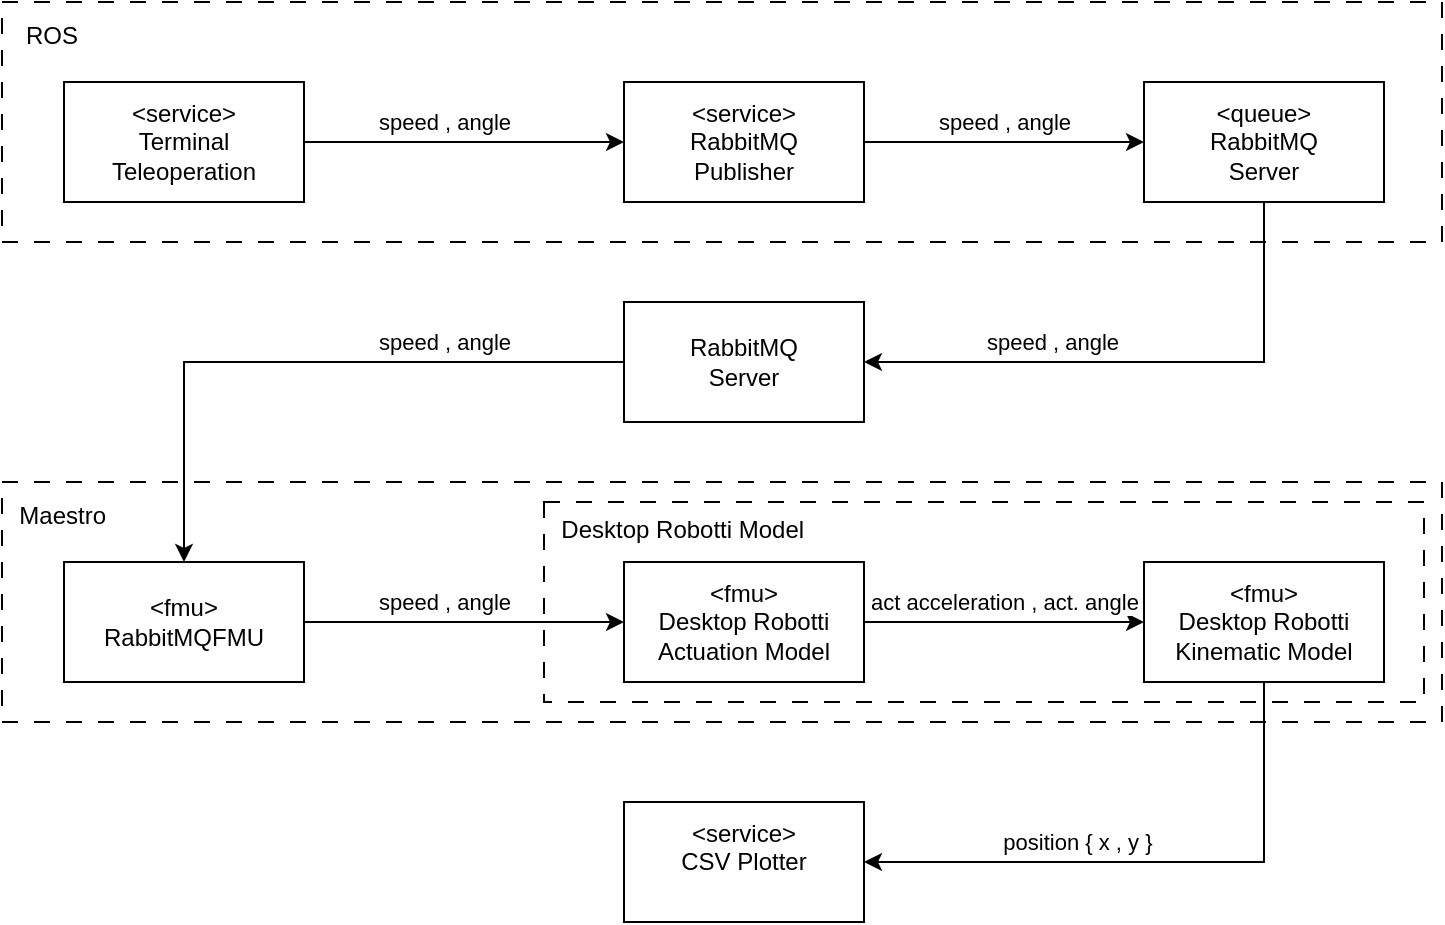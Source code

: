 <mxfile version="23.1.7" type="device">
  <diagram name="Side-1" id="A73qWXxWepTzZVwLZAnt">
    <mxGraphModel dx="893" dy="536" grid="1" gridSize="10" guides="1" tooltips="1" connect="1" arrows="1" fold="1" page="1" pageScale="1" pageWidth="827" pageHeight="1169" math="0" shadow="0">
      <root>
        <mxCell id="0" />
        <mxCell id="1" parent="0" />
        <mxCell id="_gMbqhoSScwUL5VDzH3t-2" value="&amp;nbsp; &amp;nbsp;ROS&lt;br&gt;&lt;br&gt;&lt;br&gt;&lt;br&gt;&lt;br&gt;&lt;br&gt;&lt;div&gt;&lt;br&gt;&lt;/div&gt;" style="rounded=0;whiteSpace=wrap;html=1;dashed=1;dashPattern=8 8;align=left;fillColor=none;" vertex="1" parent="1">
          <mxGeometry x="79" y="180" width="720" height="120" as="geometry" />
        </mxCell>
        <mxCell id="_gMbqhoSScwUL5VDzH3t-1" value="&amp;lt;service&amp;gt;&lt;br&gt;Terminal Teleoperation" style="rounded=0;whiteSpace=wrap;html=1;" vertex="1" parent="1">
          <mxGeometry x="110" y="220" width="120" height="60" as="geometry" />
        </mxCell>
        <mxCell id="_gMbqhoSScwUL5VDzH3t-16" style="edgeStyle=orthogonalEdgeStyle;rounded=0;orthogonalLoop=1;jettySize=auto;html=1;exitX=1;exitY=0.5;exitDx=0;exitDy=0;" edge="1" parent="1" source="_gMbqhoSScwUL5VDzH3t-3" target="_gMbqhoSScwUL5VDzH3t-9">
          <mxGeometry relative="1" as="geometry" />
        </mxCell>
        <mxCell id="_gMbqhoSScwUL5VDzH3t-17" value="speed , angle" style="edgeLabel;html=1;align=center;verticalAlign=middle;resizable=0;points=[];" vertex="1" connectable="0" parent="_gMbqhoSScwUL5VDzH3t-16">
          <mxGeometry x="0.157" y="1" relative="1" as="geometry">
            <mxPoint x="-11" y="-9" as="offset" />
          </mxGeometry>
        </mxCell>
        <mxCell id="_gMbqhoSScwUL5VDzH3t-3" value="&amp;lt;service&amp;gt;&lt;br&gt;RabbitMQ&lt;br&gt;Publisher" style="rounded=0;whiteSpace=wrap;html=1;" vertex="1" parent="1">
          <mxGeometry x="390" y="220" width="120" height="60" as="geometry" />
        </mxCell>
        <mxCell id="_gMbqhoSScwUL5VDzH3t-19" style="edgeStyle=orthogonalEdgeStyle;rounded=0;orthogonalLoop=1;jettySize=auto;html=1;exitX=0.5;exitY=1;exitDx=0;exitDy=0;entryX=1;entryY=0.5;entryDx=0;entryDy=0;" edge="1" parent="1" source="_gMbqhoSScwUL5VDzH3t-9" target="_gMbqhoSScwUL5VDzH3t-18">
          <mxGeometry relative="1" as="geometry" />
        </mxCell>
        <mxCell id="_gMbqhoSScwUL5VDzH3t-27" value="speed , angle" style="edgeLabel;html=1;align=center;verticalAlign=middle;resizable=0;points=[];" vertex="1" connectable="0" parent="_gMbqhoSScwUL5VDzH3t-19">
          <mxGeometry x="0.327" y="-1" relative="1" as="geometry">
            <mxPoint y="-9" as="offset" />
          </mxGeometry>
        </mxCell>
        <mxCell id="_gMbqhoSScwUL5VDzH3t-9" value="&amp;lt;queue&amp;gt;&lt;br&gt;RabbitMQ&lt;br&gt;Server" style="rounded=0;whiteSpace=wrap;html=1;" vertex="1" parent="1">
          <mxGeometry x="650" y="220" width="120" height="60" as="geometry" />
        </mxCell>
        <mxCell id="_gMbqhoSScwUL5VDzH3t-10" value="" style="endArrow=classic;html=1;rounded=0;exitX=1;exitY=0.5;exitDx=0;exitDy=0;entryX=0;entryY=0.5;entryDx=0;entryDy=0;" edge="1" parent="1" source="_gMbqhoSScwUL5VDzH3t-1" target="_gMbqhoSScwUL5VDzH3t-3">
          <mxGeometry width="50" height="50" relative="1" as="geometry">
            <mxPoint x="250" y="230" as="sourcePoint" />
            <mxPoint x="300" y="180" as="targetPoint" />
          </mxGeometry>
        </mxCell>
        <mxCell id="_gMbqhoSScwUL5VDzH3t-14" value="speed , angle" style="edgeLabel;html=1;align=center;verticalAlign=middle;resizable=0;points=[];" vertex="1" connectable="0" parent="_gMbqhoSScwUL5VDzH3t-10">
          <mxGeometry x="-0.263" y="1" relative="1" as="geometry">
            <mxPoint x="11" y="-9" as="offset" />
          </mxGeometry>
        </mxCell>
        <mxCell id="_gMbqhoSScwUL5VDzH3t-21" value="&amp;nbsp; Maestro&lt;br&gt;&lt;br&gt;&lt;br&gt;&lt;br&gt;&lt;br&gt;&lt;br&gt;&lt;div&gt;&lt;br&gt;&lt;/div&gt;" style="rounded=0;whiteSpace=wrap;html=1;dashed=1;dashPattern=8 8;align=left;fillColor=none;" vertex="1" parent="1">
          <mxGeometry x="79" y="420" width="720" height="120" as="geometry" />
        </mxCell>
        <mxCell id="_gMbqhoSScwUL5VDzH3t-28" style="edgeStyle=orthogonalEdgeStyle;rounded=0;orthogonalLoop=1;jettySize=auto;html=1;exitX=0;exitY=0.5;exitDx=0;exitDy=0;" edge="1" parent="1" source="_gMbqhoSScwUL5VDzH3t-18" target="_gMbqhoSScwUL5VDzH3t-4">
          <mxGeometry relative="1" as="geometry" />
        </mxCell>
        <mxCell id="_gMbqhoSScwUL5VDzH3t-29" value="speed , angle" style="edgeLabel;html=1;align=center;verticalAlign=middle;resizable=0;points=[];" vertex="1" connectable="0" parent="_gMbqhoSScwUL5VDzH3t-28">
          <mxGeometry x="-0.214" y="-1" relative="1" as="geometry">
            <mxPoint x="36" y="-9" as="offset" />
          </mxGeometry>
        </mxCell>
        <mxCell id="_gMbqhoSScwUL5VDzH3t-18" value="RabbitMQ&lt;br&gt;Server" style="rounded=0;whiteSpace=wrap;html=1;" vertex="1" parent="1">
          <mxGeometry x="390" y="330" width="120" height="60" as="geometry" />
        </mxCell>
        <mxCell id="_gMbqhoSScwUL5VDzH3t-25" style="edgeStyle=orthogonalEdgeStyle;rounded=0;orthogonalLoop=1;jettySize=auto;html=1;exitX=1;exitY=0.5;exitDx=0;exitDy=0;" edge="1" parent="1" source="_gMbqhoSScwUL5VDzH3t-4" target="_gMbqhoSScwUL5VDzH3t-7">
          <mxGeometry relative="1" as="geometry" />
        </mxCell>
        <mxCell id="_gMbqhoSScwUL5VDzH3t-30" value="speed , angle" style="edgeLabel;html=1;align=center;verticalAlign=middle;resizable=0;points=[];" vertex="1" connectable="0" parent="_gMbqhoSScwUL5VDzH3t-25">
          <mxGeometry x="0.04" y="-1" relative="1" as="geometry">
            <mxPoint x="-13" y="-11" as="offset" />
          </mxGeometry>
        </mxCell>
        <mxCell id="_gMbqhoSScwUL5VDzH3t-4" value="&amp;lt;fmu&amp;gt;&lt;br&gt;RabbitMQFMU" style="rounded=0;whiteSpace=wrap;html=1;" vertex="1" parent="1">
          <mxGeometry x="110" y="460" width="120" height="60" as="geometry" />
        </mxCell>
        <mxCell id="_gMbqhoSScwUL5VDzH3t-23" value="&amp;nbsp; Desktop Robotti Model&lt;br&gt;&lt;br&gt;&lt;br&gt;&lt;br&gt;&lt;br&gt;&lt;div&gt;&lt;br&gt;&lt;/div&gt;" style="rounded=0;whiteSpace=wrap;html=1;dashed=1;dashPattern=8 8;align=left;fillColor=none;" vertex="1" parent="1">
          <mxGeometry x="350" y="430" width="440" height="100" as="geometry" />
        </mxCell>
        <mxCell id="_gMbqhoSScwUL5VDzH3t-26" style="edgeStyle=orthogonalEdgeStyle;rounded=0;orthogonalLoop=1;jettySize=auto;html=1;exitX=1;exitY=0.5;exitDx=0;exitDy=0;" edge="1" parent="1" source="_gMbqhoSScwUL5VDzH3t-7" target="_gMbqhoSScwUL5VDzH3t-11">
          <mxGeometry relative="1" as="geometry" />
        </mxCell>
        <mxCell id="_gMbqhoSScwUL5VDzH3t-31" value="act acceleration , act. angle" style="edgeLabel;html=1;align=center;verticalAlign=middle;resizable=0;points=[];" vertex="1" connectable="0" parent="_gMbqhoSScwUL5VDzH3t-26">
          <mxGeometry x="0.189" y="-1" relative="1" as="geometry">
            <mxPoint x="-13" y="-11" as="offset" />
          </mxGeometry>
        </mxCell>
        <mxCell id="_gMbqhoSScwUL5VDzH3t-7" value="&amp;lt;fmu&amp;gt;&lt;br&gt;Desktop Robotti&lt;br&gt;Actuation Model" style="rounded=0;whiteSpace=wrap;html=1;" vertex="1" parent="1">
          <mxGeometry x="390" y="460" width="120" height="60" as="geometry" />
        </mxCell>
        <mxCell id="_gMbqhoSScwUL5VDzH3t-33" style="edgeStyle=orthogonalEdgeStyle;rounded=0;orthogonalLoop=1;jettySize=auto;html=1;exitX=0.5;exitY=1;exitDx=0;exitDy=0;entryX=1;entryY=0.5;entryDx=0;entryDy=0;" edge="1" parent="1" source="_gMbqhoSScwUL5VDzH3t-11" target="_gMbqhoSScwUL5VDzH3t-32">
          <mxGeometry relative="1" as="geometry" />
        </mxCell>
        <mxCell id="_gMbqhoSScwUL5VDzH3t-34" value="position { x , y }&amp;nbsp;" style="edgeLabel;html=1;align=center;verticalAlign=middle;resizable=0;points=[];" vertex="1" connectable="0" parent="_gMbqhoSScwUL5VDzH3t-33">
          <mxGeometry x="0.254" y="1" relative="1" as="geometry">
            <mxPoint y="-11" as="offset" />
          </mxGeometry>
        </mxCell>
        <mxCell id="_gMbqhoSScwUL5VDzH3t-11" value="&amp;lt;fmu&amp;gt;&lt;br&gt;Desktop Robotti&lt;br&gt;Kinematic Model" style="rounded=0;whiteSpace=wrap;html=1;" vertex="1" parent="1">
          <mxGeometry x="650" y="460" width="120" height="60" as="geometry" />
        </mxCell>
        <mxCell id="_gMbqhoSScwUL5VDzH3t-32" value="&amp;lt;service&amp;gt;&lt;br&gt;CSV Plotter&lt;div&gt;&lt;br&gt;&lt;/div&gt;" style="rounded=0;whiteSpace=wrap;html=1;" vertex="1" parent="1">
          <mxGeometry x="390" y="580" width="120" height="60" as="geometry" />
        </mxCell>
      </root>
    </mxGraphModel>
  </diagram>
</mxfile>
